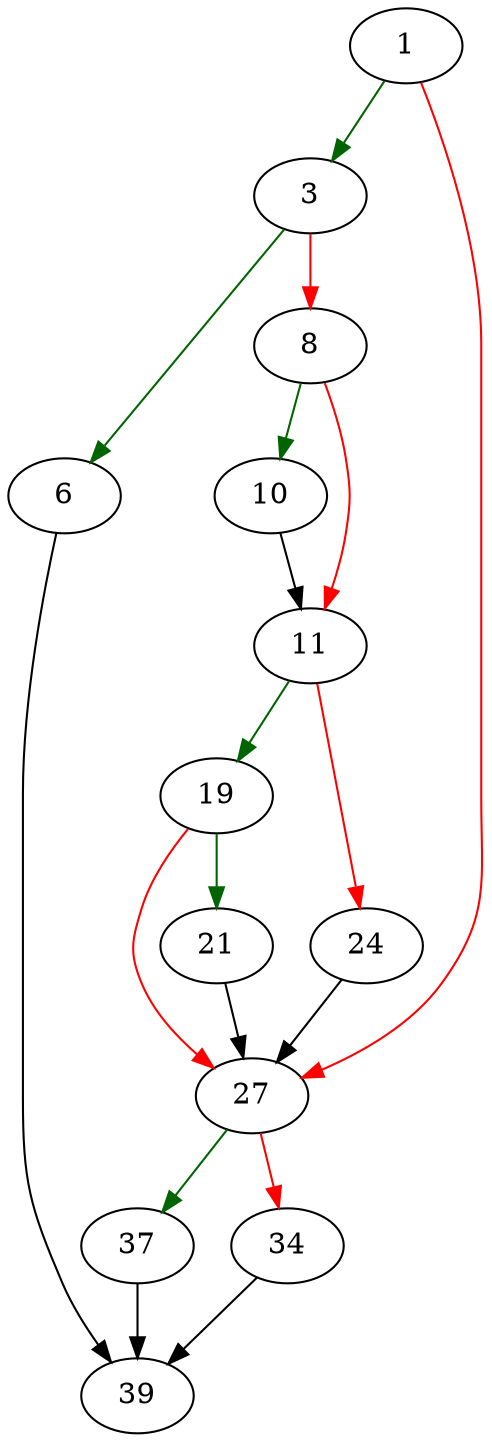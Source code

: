 strict digraph "print_char" {
	// Node definitions.
	1 [entry=true];
	3;
	27;
	6;
	8;
	39;
	10;
	11;
	19;
	24;
	21;
	37;
	34;

	// Edge definitions.
	1 -> 3 [
		color=darkgreen
		cond=true
	];
	1 -> 27 [
		color=red
		cond=false
	];
	3 -> 6 [
		color=darkgreen
		cond=true
	];
	3 -> 8 [
		color=red
		cond=false
	];
	27 -> 37 [
		color=darkgreen
		cond=true
	];
	27 -> 34 [
		color=red
		cond=false
	];
	6 -> 39;
	8 -> 10 [
		color=darkgreen
		cond=true
	];
	8 -> 11 [
		color=red
		cond=false
	];
	10 -> 11;
	11 -> 19 [
		color=darkgreen
		cond=true
	];
	11 -> 24 [
		color=red
		cond=false
	];
	19 -> 27 [
		color=red
		cond=false
	];
	19 -> 21 [
		color=darkgreen
		cond=true
	];
	24 -> 27;
	21 -> 27;
	37 -> 39;
	34 -> 39;
}